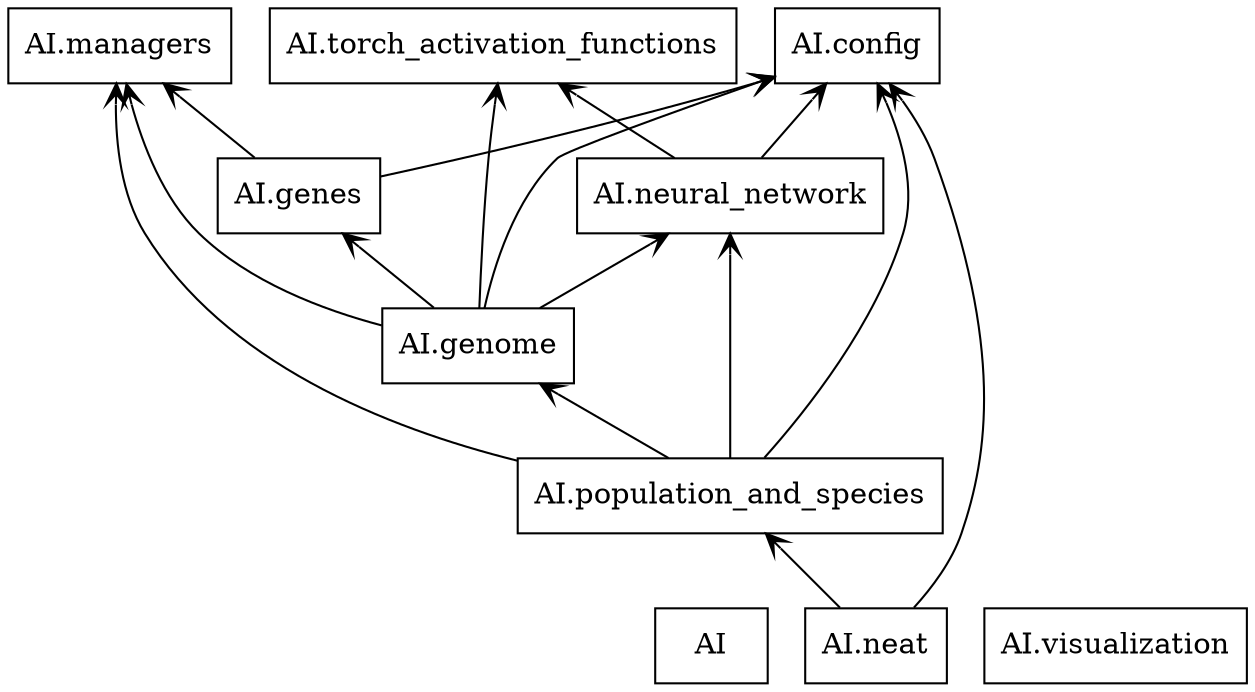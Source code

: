 digraph "packages" {
rankdir=BT
charset="utf-8"
"AI" [color="black", label=<AI>, shape="box", style="solid"];
"AI.config" [color="black", label=<AI.config>, shape="box", style="solid"];
"AI.genes" [color="black", label=<AI.genes>, shape="box", style="solid"];
"AI.genome" [color="black", label=<AI.genome>, shape="box", style="solid"];
"AI.managers" [color="black", label=<AI.managers>, shape="box", style="solid"];
"AI.neat" [color="black", label=<AI.neat>, shape="box", style="solid"];
"AI.neural_network" [color="black", label=<AI.neural_network>, shape="box", style="solid"];
"AI.population_and_species" [color="black", label=<AI.population_and_species>, shape="box", style="solid"];
"AI.torch_activation_functions" [color="black", label=<AI.torch_activation_functions>, shape="box", style="solid"];
"AI.visualization" [color="black", label=<AI.visualization>, shape="box", style="solid"];
"AI.genes" -> "AI.config" [arrowhead="open", arrowtail="none"];
"AI.genes" -> "AI.managers" [arrowhead="open", arrowtail="none"];
"AI.genome" -> "AI.config" [arrowhead="open", arrowtail="none"];
"AI.genome" -> "AI.genes" [arrowhead="open", arrowtail="none"];
"AI.genome" -> "AI.managers" [arrowhead="open", arrowtail="none"];
"AI.genome" -> "AI.neural_network" [arrowhead="open", arrowtail="none"];
"AI.genome" -> "AI.torch_activation_functions" [arrowhead="open", arrowtail="none"];
"AI.neat" -> "AI.config" [arrowhead="open", arrowtail="none"];
"AI.neat" -> "AI.population_and_species" [arrowhead="open", arrowtail="none"];
"AI.neural_network" -> "AI.config" [arrowhead="open", arrowtail="none"];
"AI.neural_network" -> "AI.torch_activation_functions" [arrowhead="open", arrowtail="none"];
"AI.population_and_species" -> "AI.config" [arrowhead="open", arrowtail="none"];
"AI.population_and_species" -> "AI.genome" [arrowhead="open", arrowtail="none"];
"AI.population_and_species" -> "AI.managers" [arrowhead="open", arrowtail="none"];
"AI.population_and_species" -> "AI.neural_network" [arrowhead="open", arrowtail="none"];
}
